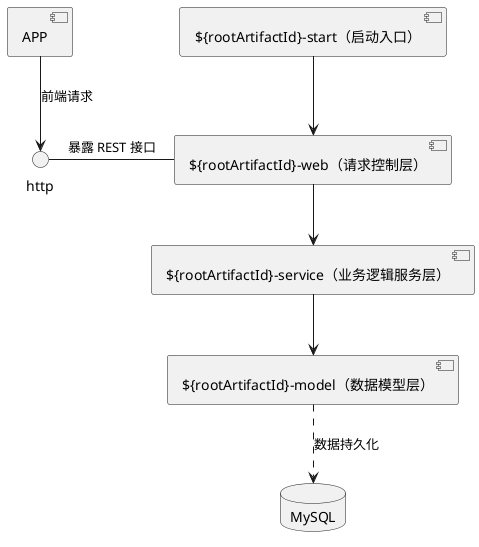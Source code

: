 #set( $symbol_dollar = '$' )
@startuml "组件图"
[${rootArtifactId}-start（启动入口）] --> [${rootArtifactId}-web（请求控制层）]
[${rootArtifactId}-web（请求控制层）] --> [${rootArtifactId}-service（业务逻辑服务层）]
[${rootArtifactId}-service（业务逻辑服务层）] --> [${rootArtifactId}-model（数据模型层）]

database MySQL

[APP] --> http: 前端请求
http - [${rootArtifactId}-web（请求控制层）]: 暴露 REST 接口
[${rootArtifactId}-model（数据模型层）] ..> MySQL : 数据持久化

@enduml
